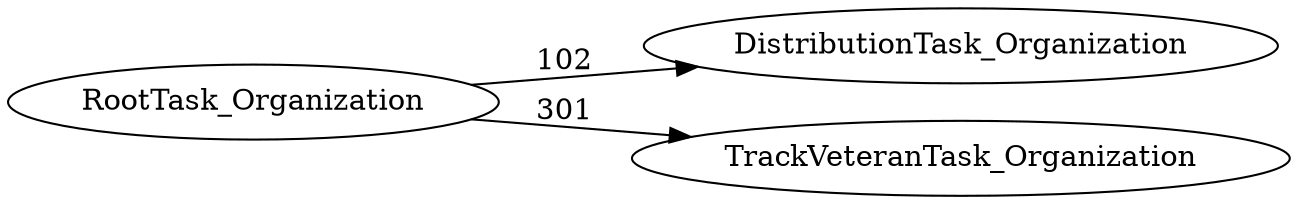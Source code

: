 digraph G {
rankdir="LR";
"RootTask_Organization" -> "DistributionTask_Organization" [label=102]
"RootTask_Organization" -> "TrackVeteranTask_Organization" [label=301]
}
